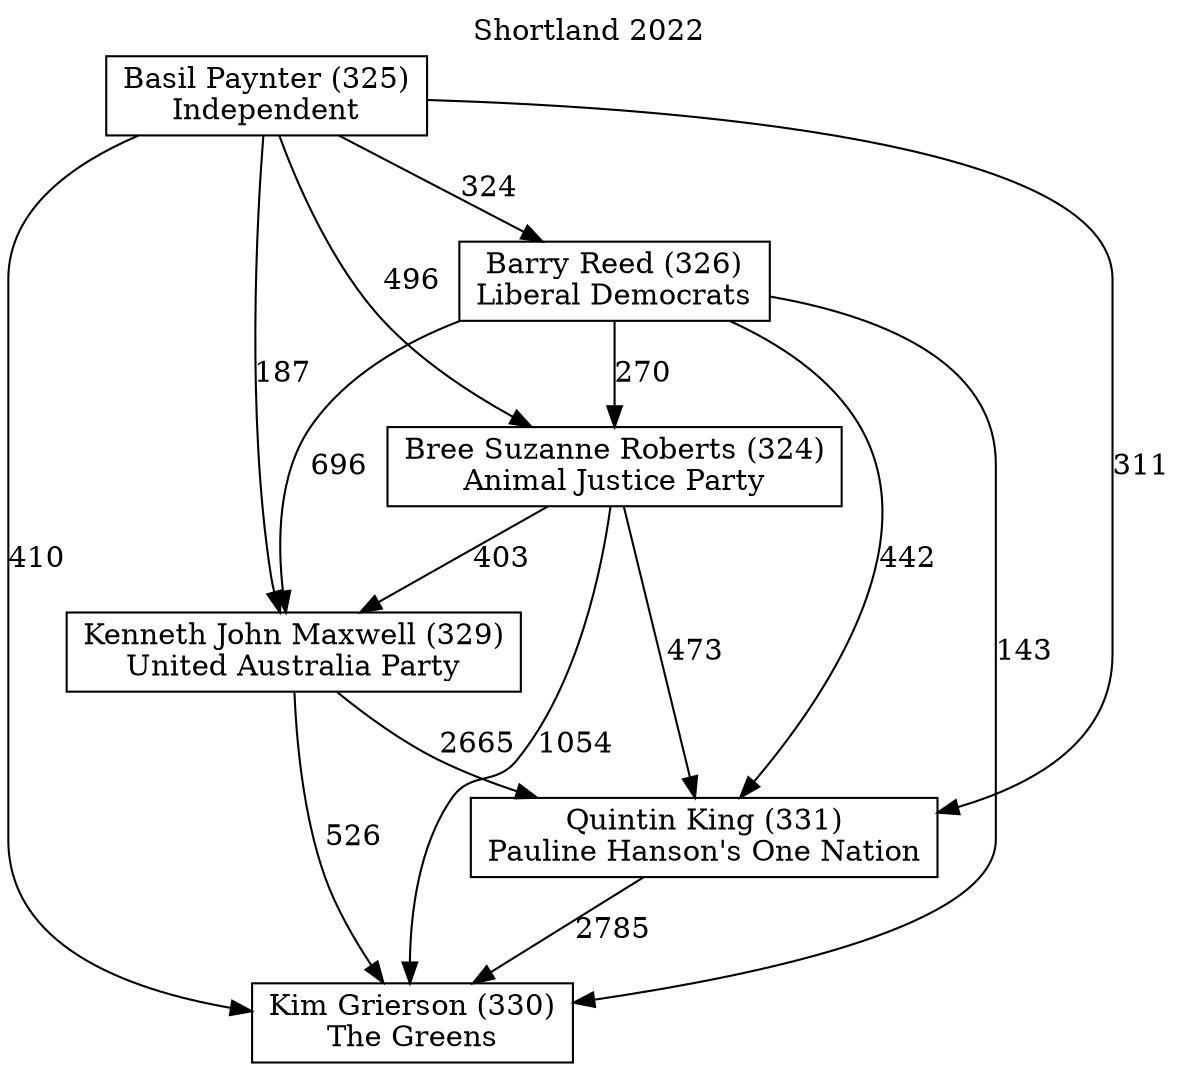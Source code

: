 // House preference flow
digraph "Kim Grierson (330)_Shortland_2022" {
	graph [label="Shortland 2022" labelloc=t mclimit=10]
	node [shape=box]
	"Basil Paynter (325)" [label="Basil Paynter (325)
Independent"]
	"Quintin King (331)" [label="Quintin King (331)
Pauline Hanson's One Nation"]
	"Kim Grierson (330)" [label="Kim Grierson (330)
The Greens"]
	"Bree Suzanne Roberts (324)" [label="Bree Suzanne Roberts (324)
Animal Justice Party"]
	"Kenneth John Maxwell (329)" [label="Kenneth John Maxwell (329)
United Australia Party"]
	"Barry Reed (326)" [label="Barry Reed (326)
Liberal Democrats"]
	"Basil Paynter (325)" -> "Kim Grierson (330)" [label=410]
	"Barry Reed (326)" -> "Quintin King (331)" [label=442]
	"Basil Paynter (325)" -> "Kenneth John Maxwell (329)" [label=187]
	"Basil Paynter (325)" -> "Bree Suzanne Roberts (324)" [label=496]
	"Kenneth John Maxwell (329)" -> "Quintin King (331)" [label=2665]
	"Basil Paynter (325)" -> "Barry Reed (326)" [label=324]
	"Bree Suzanne Roberts (324)" -> "Kim Grierson (330)" [label=1054]
	"Barry Reed (326)" -> "Bree Suzanne Roberts (324)" [label=270]
	"Basil Paynter (325)" -> "Quintin King (331)" [label=311]
	"Barry Reed (326)" -> "Kim Grierson (330)" [label=143]
	"Bree Suzanne Roberts (324)" -> "Kenneth John Maxwell (329)" [label=403]
	"Bree Suzanne Roberts (324)" -> "Quintin King (331)" [label=473]
	"Barry Reed (326)" -> "Kenneth John Maxwell (329)" [label=696]
	"Quintin King (331)" -> "Kim Grierson (330)" [label=2785]
	"Kenneth John Maxwell (329)" -> "Kim Grierson (330)" [label=526]
}
